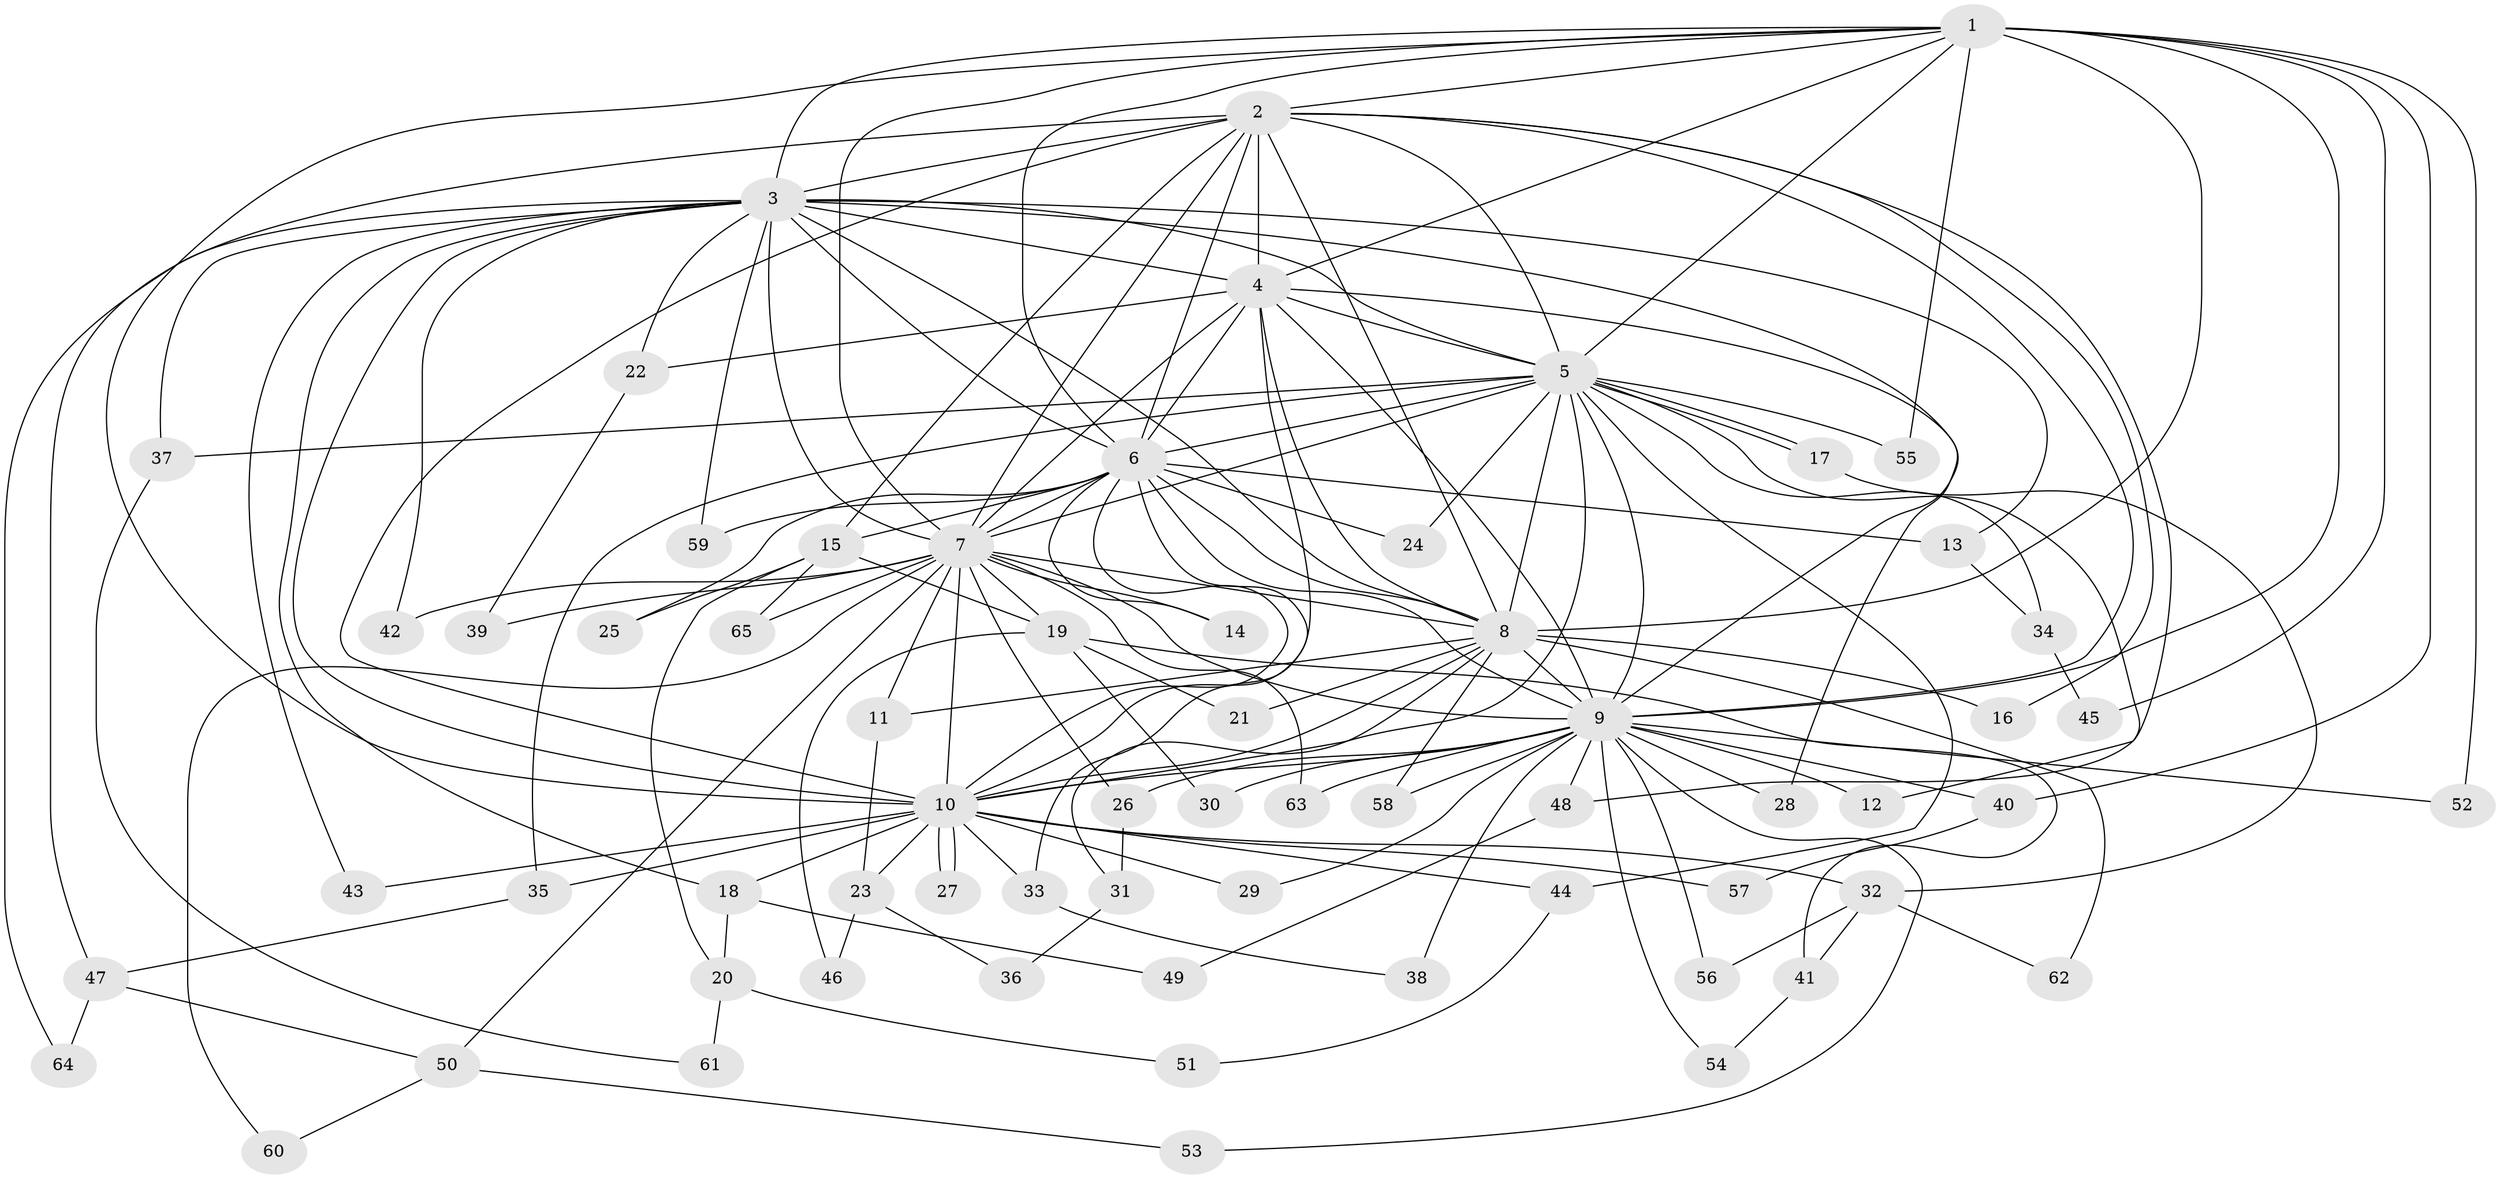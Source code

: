 // Generated by graph-tools (version 1.1) at 2025/45/03/09/25 04:45:06]
// undirected, 65 vertices, 155 edges
graph export_dot {
graph [start="1"]
  node [color=gray90,style=filled];
  1;
  2;
  3;
  4;
  5;
  6;
  7;
  8;
  9;
  10;
  11;
  12;
  13;
  14;
  15;
  16;
  17;
  18;
  19;
  20;
  21;
  22;
  23;
  24;
  25;
  26;
  27;
  28;
  29;
  30;
  31;
  32;
  33;
  34;
  35;
  36;
  37;
  38;
  39;
  40;
  41;
  42;
  43;
  44;
  45;
  46;
  47;
  48;
  49;
  50;
  51;
  52;
  53;
  54;
  55;
  56;
  57;
  58;
  59;
  60;
  61;
  62;
  63;
  64;
  65;
  1 -- 2;
  1 -- 3;
  1 -- 4;
  1 -- 5;
  1 -- 6;
  1 -- 7;
  1 -- 8;
  1 -- 9;
  1 -- 10;
  1 -- 40;
  1 -- 45;
  1 -- 52;
  1 -- 55;
  2 -- 3;
  2 -- 4;
  2 -- 5;
  2 -- 6;
  2 -- 7;
  2 -- 8;
  2 -- 9;
  2 -- 10;
  2 -- 15;
  2 -- 16;
  2 -- 47;
  2 -- 48;
  3 -- 4;
  3 -- 5;
  3 -- 6;
  3 -- 7;
  3 -- 8;
  3 -- 9;
  3 -- 10;
  3 -- 13;
  3 -- 18;
  3 -- 22;
  3 -- 37;
  3 -- 42;
  3 -- 43;
  3 -- 59;
  3 -- 64;
  4 -- 5;
  4 -- 6;
  4 -- 7;
  4 -- 8;
  4 -- 9;
  4 -- 10;
  4 -- 22;
  4 -- 28;
  5 -- 6;
  5 -- 7;
  5 -- 8;
  5 -- 9;
  5 -- 10;
  5 -- 12;
  5 -- 17;
  5 -- 17;
  5 -- 24;
  5 -- 34;
  5 -- 35;
  5 -- 37;
  5 -- 44;
  5 -- 55;
  6 -- 7;
  6 -- 8;
  6 -- 9;
  6 -- 10;
  6 -- 13;
  6 -- 14;
  6 -- 15;
  6 -- 24;
  6 -- 25;
  6 -- 33;
  6 -- 59;
  7 -- 8;
  7 -- 9;
  7 -- 10;
  7 -- 11;
  7 -- 14;
  7 -- 19;
  7 -- 26;
  7 -- 39;
  7 -- 42;
  7 -- 50;
  7 -- 60;
  7 -- 63;
  7 -- 65;
  8 -- 9;
  8 -- 10;
  8 -- 11;
  8 -- 16;
  8 -- 21;
  8 -- 31;
  8 -- 58;
  8 -- 62;
  9 -- 10;
  9 -- 12;
  9 -- 26;
  9 -- 28;
  9 -- 29;
  9 -- 30;
  9 -- 38;
  9 -- 40;
  9 -- 48;
  9 -- 52;
  9 -- 53;
  9 -- 54;
  9 -- 56;
  9 -- 58;
  9 -- 63;
  10 -- 18;
  10 -- 23;
  10 -- 27;
  10 -- 27;
  10 -- 29;
  10 -- 32;
  10 -- 33;
  10 -- 35;
  10 -- 43;
  10 -- 44;
  10 -- 57;
  11 -- 23;
  13 -- 34;
  15 -- 19;
  15 -- 20;
  15 -- 25;
  15 -- 65;
  17 -- 32;
  18 -- 20;
  18 -- 49;
  19 -- 21;
  19 -- 30;
  19 -- 41;
  19 -- 46;
  20 -- 51;
  20 -- 61;
  22 -- 39;
  23 -- 36;
  23 -- 46;
  26 -- 31;
  31 -- 36;
  32 -- 41;
  32 -- 56;
  32 -- 62;
  33 -- 38;
  34 -- 45;
  35 -- 47;
  37 -- 61;
  40 -- 57;
  41 -- 54;
  44 -- 51;
  47 -- 50;
  47 -- 64;
  48 -- 49;
  50 -- 53;
  50 -- 60;
}
